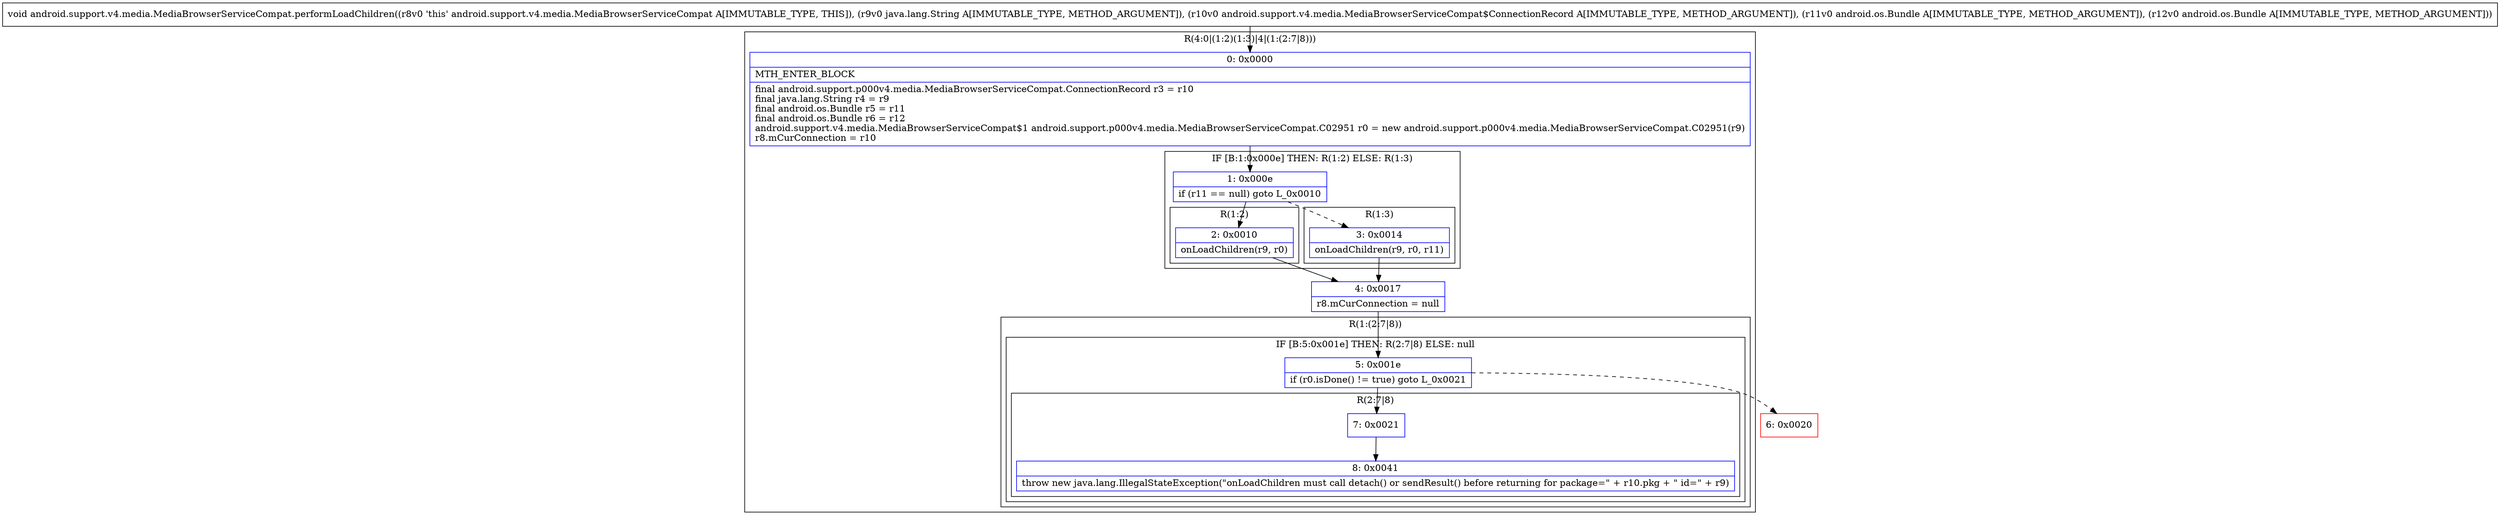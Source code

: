 digraph "CFG forandroid.support.v4.media.MediaBrowserServiceCompat.performLoadChildren(Ljava\/lang\/String;Landroid\/support\/v4\/media\/MediaBrowserServiceCompat$ConnectionRecord;Landroid\/os\/Bundle;Landroid\/os\/Bundle;)V" {
subgraph cluster_Region_1591507455 {
label = "R(4:0|(1:2)(1:3)|4|(1:(2:7|8)))";
node [shape=record,color=blue];
Node_0 [shape=record,label="{0\:\ 0x0000|MTH_ENTER_BLOCK\l|final android.support.p000v4.media.MediaBrowserServiceCompat.ConnectionRecord r3 = r10\lfinal java.lang.String r4 = r9\lfinal android.os.Bundle r5 = r11\lfinal android.os.Bundle r6 = r12\landroid.support.v4.media.MediaBrowserServiceCompat$1 android.support.p000v4.media.MediaBrowserServiceCompat.C02951 r0 = new android.support.p000v4.media.MediaBrowserServiceCompat.C02951(r9)\lr8.mCurConnection = r10\l}"];
subgraph cluster_IfRegion_982595412 {
label = "IF [B:1:0x000e] THEN: R(1:2) ELSE: R(1:3)";
node [shape=record,color=blue];
Node_1 [shape=record,label="{1\:\ 0x000e|if (r11 == null) goto L_0x0010\l}"];
subgraph cluster_Region_32194985 {
label = "R(1:2)";
node [shape=record,color=blue];
Node_2 [shape=record,label="{2\:\ 0x0010|onLoadChildren(r9, r0)\l}"];
}
subgraph cluster_Region_1970300066 {
label = "R(1:3)";
node [shape=record,color=blue];
Node_3 [shape=record,label="{3\:\ 0x0014|onLoadChildren(r9, r0, r11)\l}"];
}
}
Node_4 [shape=record,label="{4\:\ 0x0017|r8.mCurConnection = null\l}"];
subgraph cluster_Region_1656750422 {
label = "R(1:(2:7|8))";
node [shape=record,color=blue];
subgraph cluster_IfRegion_523010823 {
label = "IF [B:5:0x001e] THEN: R(2:7|8) ELSE: null";
node [shape=record,color=blue];
Node_5 [shape=record,label="{5\:\ 0x001e|if (r0.isDone() != true) goto L_0x0021\l}"];
subgraph cluster_Region_1350980335 {
label = "R(2:7|8)";
node [shape=record,color=blue];
Node_7 [shape=record,label="{7\:\ 0x0021}"];
Node_8 [shape=record,label="{8\:\ 0x0041|throw new java.lang.IllegalStateException(\"onLoadChildren must call detach() or sendResult() before returning for package=\" + r10.pkg + \" id=\" + r9)\l}"];
}
}
}
}
Node_6 [shape=record,color=red,label="{6\:\ 0x0020}"];
MethodNode[shape=record,label="{void android.support.v4.media.MediaBrowserServiceCompat.performLoadChildren((r8v0 'this' android.support.v4.media.MediaBrowserServiceCompat A[IMMUTABLE_TYPE, THIS]), (r9v0 java.lang.String A[IMMUTABLE_TYPE, METHOD_ARGUMENT]), (r10v0 android.support.v4.media.MediaBrowserServiceCompat$ConnectionRecord A[IMMUTABLE_TYPE, METHOD_ARGUMENT]), (r11v0 android.os.Bundle A[IMMUTABLE_TYPE, METHOD_ARGUMENT]), (r12v0 android.os.Bundle A[IMMUTABLE_TYPE, METHOD_ARGUMENT])) }"];
MethodNode -> Node_0;
Node_0 -> Node_1;
Node_1 -> Node_2;
Node_1 -> Node_3[style=dashed];
Node_2 -> Node_4;
Node_3 -> Node_4;
Node_4 -> Node_5;
Node_5 -> Node_6[style=dashed];
Node_5 -> Node_7;
Node_7 -> Node_8;
}

